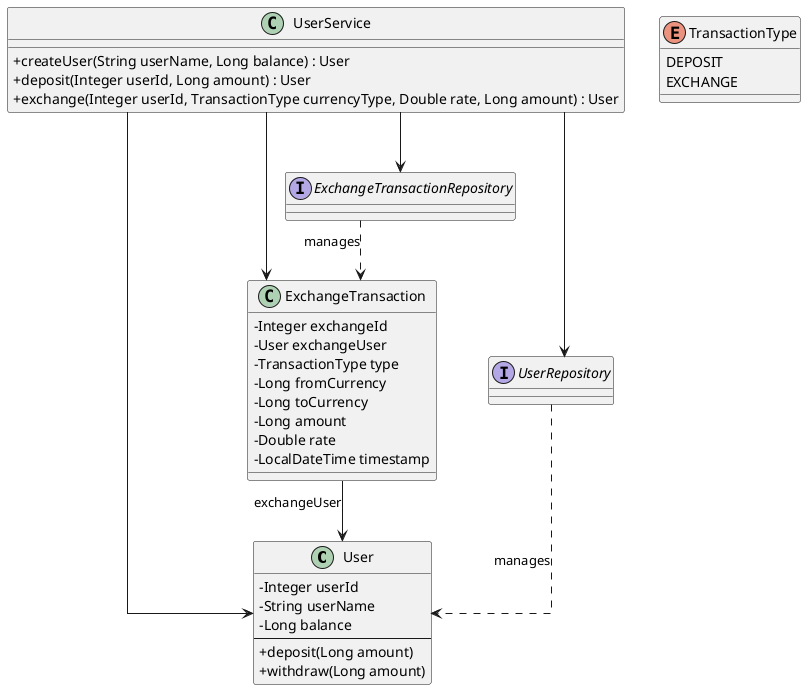 @startuml
' 스타일 설정
skinparam classAttributeIconSize 0
skinparam linetype ortho

' 엔티티
class User {
  - Integer userId
  - String userName
  - Long balance
  --
  + deposit(Long amount)
  + withdraw(Long amount)
}

class ExchangeTransaction {
  - Integer exchangeId
  - User exchangeUser
  - TransactionType type
  - Long fromCurrency
  - Long toCurrency
  - Long amount
  - Double rate
  - LocalDateTime timestamp
}

enum TransactionType {
  DEPOSIT
  EXCHANGE
}

' 레포지토리 (Spring Data JPA 인터페이스)
interface UserRepository
interface ExchangeTransactionRepository

' 서비스
class UserService {
  + createUser(String userName, Long balance) : User
  + deposit(Integer userId, Long amount) : User
  + exchange(Integer userId, TransactionType currencyType, Double rate, Long amount) : User
}

' 관계 설정
UserRepository ..> User : manages
ExchangeTransactionRepository ..> ExchangeTransaction : manages

UserService --> UserRepository
UserService --> ExchangeTransactionRepository
UserService --> User
UserService --> ExchangeTransaction
ExchangeTransaction --> User : "exchangeUser"

@enduml